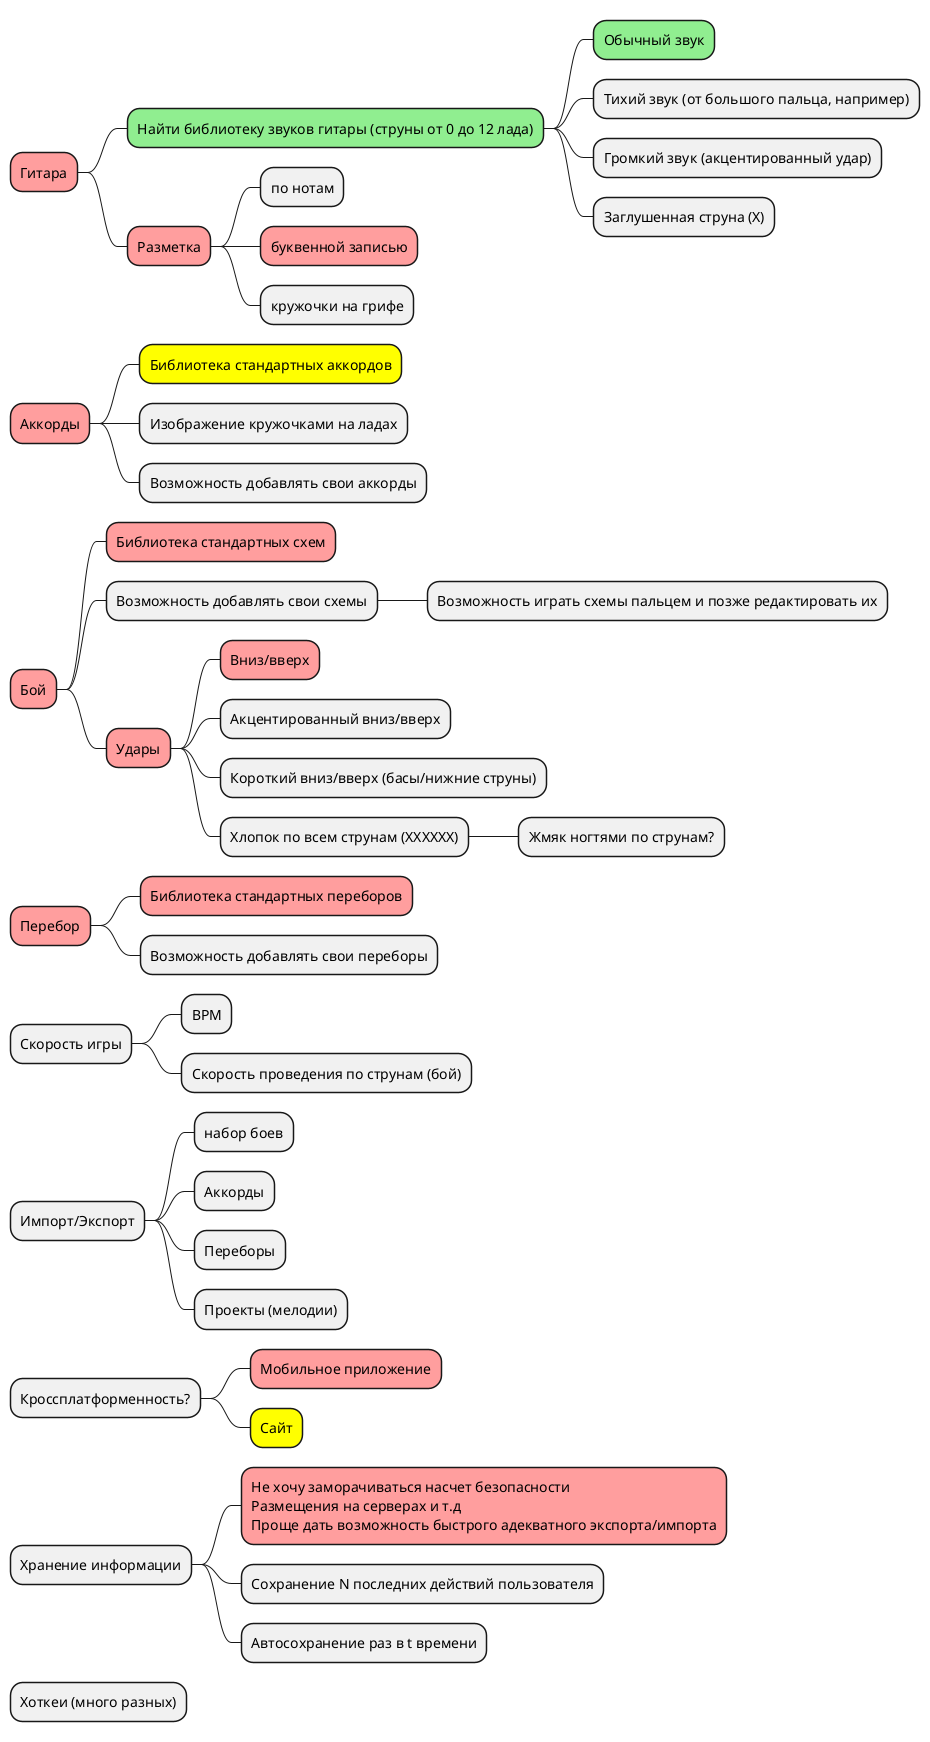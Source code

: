 @startmindmap
*[#ff9e9e] Гитара
**[#lightgreen] Найти библиотеку звуков гитары (струны от 0 до 12 лада)
***[#lightgreen] Обычный звук
*** Тихий звук (от большого пальца, например)
*** Громкий звук (акцентированный удар)
*** Заглушенная струна (X)
**[#ff9e9e] Разметка
*** по нотам
***[#ff9e9e] буквенной записью
*** кружочки на грифе


*[#ff9e9e] Аккорды
**[#yellow] Библиотека стандартных аккордов
** Изображение кружочками на ладах
** Возможность добавлять свои аккорды

*[#ff9e9e] Бой
**[#ff9e9e] Библиотека стандартных схем
** Возможность добавлять свои схемы
*** Возможность играть схемы пальцем и позже редактировать их
**[#ff9e9e] Удары
***[#ff9e9e] Вниз/вверх
*** Акцентированный вниз/вверх
*** Короткий вниз/вверх (басы/нижние струны)
*** Хлопок по всем струнам (XXXXXX)
**** Жмяк ногтями по струнам?

*[#ff9e9e] Перебор
**[#ff9e9e] Библиотека стандартных переборов
** Возможность добавлять свои переборы

* Скорость игры
** BPM
** Скорость проведения по струнам (бой)

* Импорт/Экспорт
** набор боев
** Аккорды
** Переборы
** Проекты (мелодии)

* Кроссплатформенность?
**[#ff9e9e] Мобильное приложение
**[#yellow] Сайт

* Хранение информации
**[#ff9e9e] Не хочу заморачиваться насчет безопасности\nРазмещения на серверах и т.д\nПроще дать возможность быстрого адекватного экспорта/импорта
** Сохранение N последних действий пользователя
** Автосохранение раз в t времени

* Хоткеи (много разных)

@endmindmap



